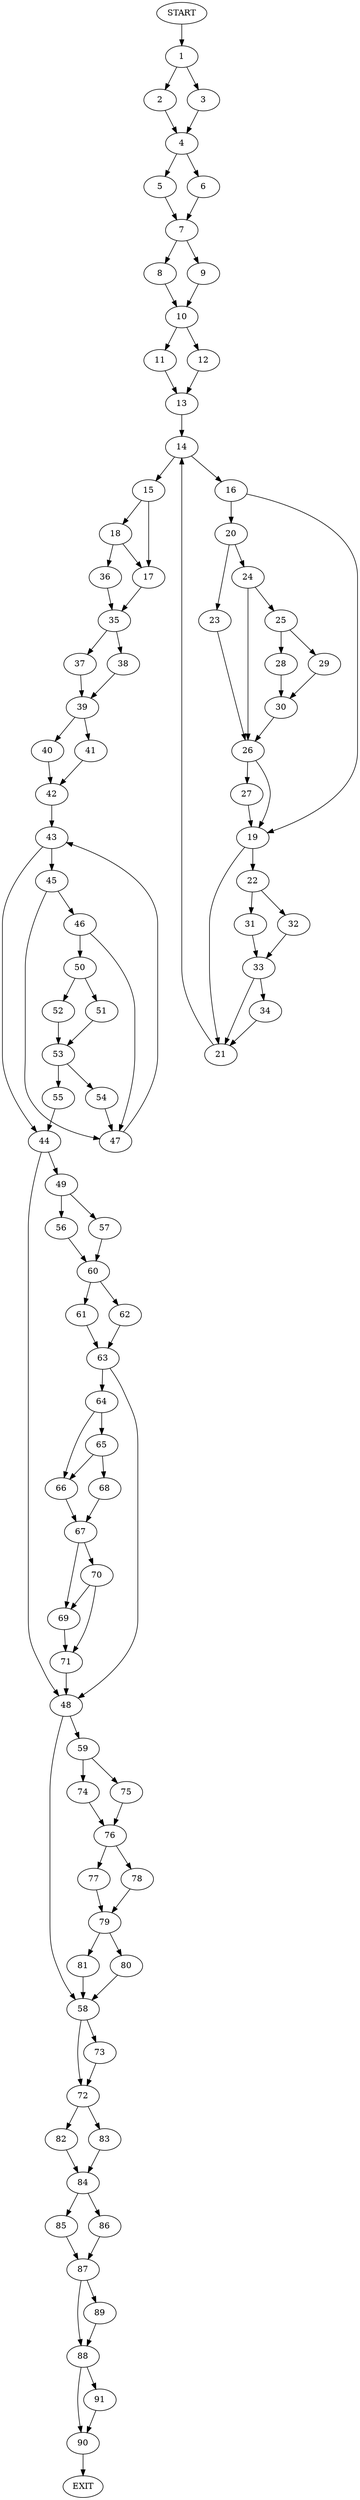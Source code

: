 digraph {
0 [label="START"]
92 [label="EXIT"]
0 -> 1
1 -> 2
1 -> 3
3 -> 4
2 -> 4
4 -> 5
4 -> 6
6 -> 7
5 -> 7
7 -> 8
7 -> 9
8 -> 10
9 -> 10
10 -> 11
10 -> 12
11 -> 13
12 -> 13
13 -> 14
14 -> 15
14 -> 16
15 -> 17
15 -> 18
16 -> 19
16 -> 20
19 -> 21
19 -> 22
20 -> 23
20 -> 24
24 -> 25
24 -> 26
23 -> 26
26 -> 27
26 -> 19
25 -> 28
25 -> 29
29 -> 30
28 -> 30
30 -> 26
27 -> 19
22 -> 31
22 -> 32
21 -> 14
31 -> 33
32 -> 33
33 -> 34
33 -> 21
34 -> 21
17 -> 35
18 -> 36
18 -> 17
36 -> 35
35 -> 37
35 -> 38
37 -> 39
38 -> 39
39 -> 40
39 -> 41
40 -> 42
41 -> 42
42 -> 43
43 -> 44
43 -> 45
45 -> 46
45 -> 47
44 -> 48
44 -> 49
47 -> 43
46 -> 50
46 -> 47
50 -> 51
50 -> 52
52 -> 53
51 -> 53
53 -> 54
53 -> 55
54 -> 47
55 -> 44
49 -> 56
49 -> 57
48 -> 58
48 -> 59
56 -> 60
57 -> 60
60 -> 61
60 -> 62
61 -> 63
62 -> 63
63 -> 48
63 -> 64
64 -> 65
64 -> 66
66 -> 67
65 -> 68
65 -> 66
68 -> 67
67 -> 69
67 -> 70
69 -> 71
70 -> 71
70 -> 69
71 -> 48
58 -> 72
58 -> 73
59 -> 74
59 -> 75
74 -> 76
75 -> 76
76 -> 77
76 -> 78
77 -> 79
78 -> 79
79 -> 80
79 -> 81
80 -> 58
81 -> 58
73 -> 72
72 -> 82
72 -> 83
83 -> 84
82 -> 84
84 -> 85
84 -> 86
85 -> 87
86 -> 87
87 -> 88
87 -> 89
88 -> 90
88 -> 91
89 -> 88
90 -> 92
91 -> 90
}
